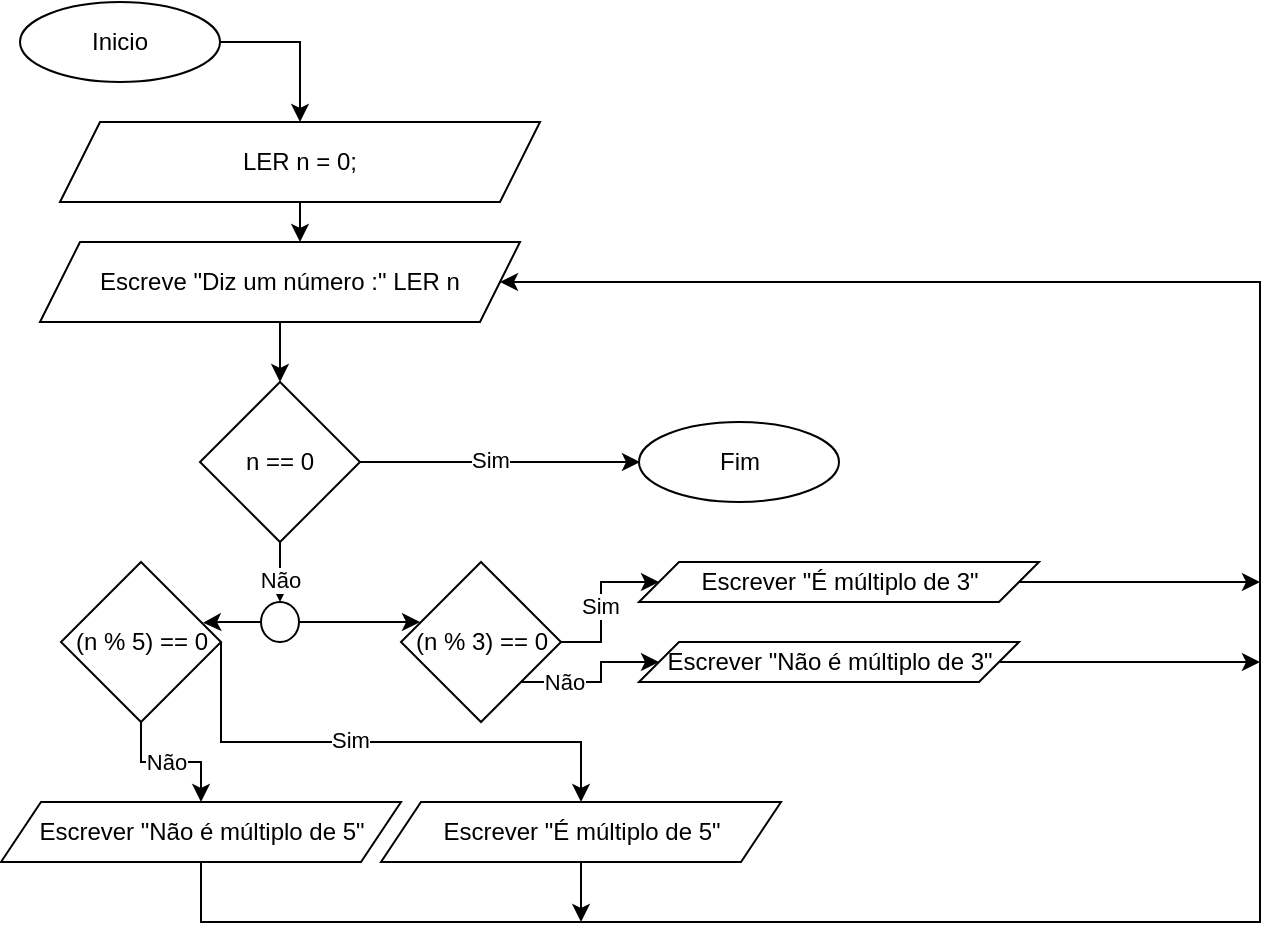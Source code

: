 <mxfile version="28.2.5">
  <diagram name="Página-1" id="bUJeoU7_6m42buMJ5uw1">
    <mxGraphModel dx="945" dy="524" grid="1" gridSize="10" guides="1" tooltips="1" connect="1" arrows="1" fold="1" page="1" pageScale="1" pageWidth="827" pageHeight="1169" math="0" shadow="0">
      <root>
        <mxCell id="0" />
        <mxCell id="1" parent="0" />
        <mxCell id="y6Vcdkbb8RHod7NcVNtX-4" style="edgeStyle=orthogonalEdgeStyle;rounded=0;orthogonalLoop=1;jettySize=auto;html=1;entryX=0.5;entryY=0;entryDx=0;entryDy=0;" edge="1" parent="1" source="y6Vcdkbb8RHod7NcVNtX-1" target="y6Vcdkbb8RHod7NcVNtX-3">
          <mxGeometry relative="1" as="geometry">
            <Array as="points">
              <mxPoint x="150" y="30" />
            </Array>
          </mxGeometry>
        </mxCell>
        <mxCell id="y6Vcdkbb8RHod7NcVNtX-1" value="Inicio" style="ellipse;whiteSpace=wrap;html=1;" vertex="1" parent="1">
          <mxGeometry x="10" y="10" width="100" height="40" as="geometry" />
        </mxCell>
        <mxCell id="y6Vcdkbb8RHod7NcVNtX-45" style="edgeStyle=orthogonalEdgeStyle;rounded=0;orthogonalLoop=1;jettySize=auto;html=1;" edge="1" parent="1" source="y6Vcdkbb8RHod7NcVNtX-2" target="y6Vcdkbb8RHod7NcVNtX-43">
          <mxGeometry relative="1" as="geometry" />
        </mxCell>
        <mxCell id="y6Vcdkbb8RHod7NcVNtX-2" value="Escreve &quot;Diz um número :&quot; LER n" style="shape=parallelogram;perimeter=parallelogramPerimeter;whiteSpace=wrap;html=1;fixedSize=1;" vertex="1" parent="1">
          <mxGeometry x="20" y="130" width="240" height="40" as="geometry" />
        </mxCell>
        <mxCell id="y6Vcdkbb8RHod7NcVNtX-3" value="LER n = 0;" style="shape=parallelogram;perimeter=parallelogramPerimeter;whiteSpace=wrap;html=1;fixedSize=1;" vertex="1" parent="1">
          <mxGeometry x="30" y="70" width="240" height="40" as="geometry" />
        </mxCell>
        <mxCell id="y6Vcdkbb8RHod7NcVNtX-5" style="edgeStyle=orthogonalEdgeStyle;rounded=0;orthogonalLoop=1;jettySize=auto;html=1;entryX=0.542;entryY=0;entryDx=0;entryDy=0;entryPerimeter=0;" edge="1" parent="1" source="y6Vcdkbb8RHod7NcVNtX-3" target="y6Vcdkbb8RHod7NcVNtX-2">
          <mxGeometry relative="1" as="geometry" />
        </mxCell>
        <mxCell id="y6Vcdkbb8RHod7NcVNtX-14" style="edgeStyle=orthogonalEdgeStyle;rounded=0;orthogonalLoop=1;jettySize=auto;html=1;entryX=0.5;entryY=0;entryDx=0;entryDy=0;" edge="1" parent="1" source="y6Vcdkbb8RHod7NcVNtX-6" target="y6Vcdkbb8RHod7NcVNtX-13">
          <mxGeometry relative="1" as="geometry" />
        </mxCell>
        <mxCell id="y6Vcdkbb8RHod7NcVNtX-15" value="Não" style="edgeLabel;html=1;align=center;verticalAlign=middle;resizable=0;points=[];" vertex="1" connectable="0" parent="y6Vcdkbb8RHod7NcVNtX-14">
          <mxGeometry x="-0.066" relative="1" as="geometry">
            <mxPoint as="offset" />
          </mxGeometry>
        </mxCell>
        <mxCell id="y6Vcdkbb8RHod7NcVNtX-21" style="edgeStyle=orthogonalEdgeStyle;rounded=0;orthogonalLoop=1;jettySize=auto;html=1;entryX=0.5;entryY=0;entryDx=0;entryDy=0;exitX=1;exitY=0.5;exitDx=0;exitDy=0;" edge="1" parent="1" source="y6Vcdkbb8RHod7NcVNtX-6" target="y6Vcdkbb8RHod7NcVNtX-12">
          <mxGeometry relative="1" as="geometry">
            <Array as="points">
              <mxPoint x="110.5" y="380" />
              <mxPoint x="290.5" y="380" />
            </Array>
          </mxGeometry>
        </mxCell>
        <mxCell id="y6Vcdkbb8RHod7NcVNtX-22" value="Sim" style="edgeLabel;html=1;align=center;verticalAlign=middle;resizable=0;points=[];" vertex="1" connectable="0" parent="y6Vcdkbb8RHod7NcVNtX-21">
          <mxGeometry x="-0.123" y="1" relative="1" as="geometry">
            <mxPoint as="offset" />
          </mxGeometry>
        </mxCell>
        <mxCell id="y6Vcdkbb8RHod7NcVNtX-6" value="(n % 5) == 0" style="rhombus;whiteSpace=wrap;html=1;" vertex="1" parent="1">
          <mxGeometry x="30.5" y="290" width="80" height="80" as="geometry" />
        </mxCell>
        <mxCell id="y6Vcdkbb8RHod7NcVNtX-25" style="edgeStyle=orthogonalEdgeStyle;rounded=0;orthogonalLoop=1;jettySize=auto;html=1;entryX=0;entryY=0.5;entryDx=0;entryDy=0;" edge="1" parent="1" source="y6Vcdkbb8RHod7NcVNtX-8" target="y6Vcdkbb8RHod7NcVNtX-24">
          <mxGeometry relative="1" as="geometry" />
        </mxCell>
        <mxCell id="y6Vcdkbb8RHod7NcVNtX-26" value="Sim" style="edgeLabel;html=1;align=center;verticalAlign=middle;resizable=0;points=[];" vertex="1" connectable="0" parent="y6Vcdkbb8RHod7NcVNtX-25">
          <mxGeometry x="-0.044" y="1" relative="1" as="geometry">
            <mxPoint as="offset" />
          </mxGeometry>
        </mxCell>
        <mxCell id="y6Vcdkbb8RHod7NcVNtX-29" style="edgeStyle=orthogonalEdgeStyle;rounded=0;orthogonalLoop=1;jettySize=auto;html=1;exitX=1;exitY=1;exitDx=0;exitDy=0;entryX=0;entryY=0.5;entryDx=0;entryDy=0;" edge="1" parent="1" source="y6Vcdkbb8RHod7NcVNtX-8" target="y6Vcdkbb8RHod7NcVNtX-27">
          <mxGeometry relative="1" as="geometry" />
        </mxCell>
        <mxCell id="y6Vcdkbb8RHod7NcVNtX-30" value="Não" style="edgeLabel;html=1;align=center;verticalAlign=middle;resizable=0;points=[];" vertex="1" connectable="0" parent="y6Vcdkbb8RHod7NcVNtX-29">
          <mxGeometry x="-0.468" relative="1" as="geometry">
            <mxPoint as="offset" />
          </mxGeometry>
        </mxCell>
        <mxCell id="y6Vcdkbb8RHod7NcVNtX-8" value="(n % 3) == 0" style="rhombus;whiteSpace=wrap;html=1;" vertex="1" parent="1">
          <mxGeometry x="200.5" y="290" width="80" height="80" as="geometry" />
        </mxCell>
        <mxCell id="y6Vcdkbb8RHod7NcVNtX-54" style="edgeStyle=orthogonalEdgeStyle;rounded=0;orthogonalLoop=1;jettySize=auto;html=1;" edge="1" parent="1" source="y6Vcdkbb8RHod7NcVNtX-12">
          <mxGeometry relative="1" as="geometry">
            <mxPoint x="290.5" y="470" as="targetPoint" />
          </mxGeometry>
        </mxCell>
        <mxCell id="y6Vcdkbb8RHod7NcVNtX-12" value="Escrever &quot;É múltiplo de 5&quot;" style="shape=parallelogram;perimeter=parallelogramPerimeter;whiteSpace=wrap;html=1;fixedSize=1;" vertex="1" parent="1">
          <mxGeometry x="190.5" y="410" width="200" height="30" as="geometry" />
        </mxCell>
        <mxCell id="y6Vcdkbb8RHod7NcVNtX-53" style="edgeStyle=orthogonalEdgeStyle;rounded=0;orthogonalLoop=1;jettySize=auto;html=1;entryX=1;entryY=0.5;entryDx=0;entryDy=0;" edge="1" parent="1" source="y6Vcdkbb8RHod7NcVNtX-13" target="y6Vcdkbb8RHod7NcVNtX-2">
          <mxGeometry relative="1" as="geometry">
            <Array as="points">
              <mxPoint x="101" y="470" />
              <mxPoint x="630" y="470" />
              <mxPoint x="630" y="150" />
            </Array>
          </mxGeometry>
        </mxCell>
        <mxCell id="y6Vcdkbb8RHod7NcVNtX-13" value="Escrever &quot;Não é múltiplo de 5&quot;" style="shape=parallelogram;perimeter=parallelogramPerimeter;whiteSpace=wrap;html=1;fixedSize=1;" vertex="1" parent="1">
          <mxGeometry x="0.5" y="410" width="200" height="30" as="geometry" />
        </mxCell>
        <mxCell id="y6Vcdkbb8RHod7NcVNtX-56" style="edgeStyle=orthogonalEdgeStyle;rounded=0;orthogonalLoop=1;jettySize=auto;html=1;" edge="1" parent="1" source="y6Vcdkbb8RHod7NcVNtX-24">
          <mxGeometry relative="1" as="geometry">
            <mxPoint x="630" y="300" as="targetPoint" />
          </mxGeometry>
        </mxCell>
        <mxCell id="y6Vcdkbb8RHod7NcVNtX-24" value="Escrever &quot;É múltiplo de 3&quot;" style="shape=parallelogram;perimeter=parallelogramPerimeter;whiteSpace=wrap;html=1;fixedSize=1;" vertex="1" parent="1">
          <mxGeometry x="319.5" y="290" width="200" height="20" as="geometry" />
        </mxCell>
        <mxCell id="y6Vcdkbb8RHod7NcVNtX-55" style="edgeStyle=orthogonalEdgeStyle;rounded=0;orthogonalLoop=1;jettySize=auto;html=1;" edge="1" parent="1" source="y6Vcdkbb8RHod7NcVNtX-27">
          <mxGeometry relative="1" as="geometry">
            <mxPoint x="630" y="340" as="targetPoint" />
          </mxGeometry>
        </mxCell>
        <mxCell id="y6Vcdkbb8RHod7NcVNtX-27" value="Escrever &quot;Não é múltiplo de 3&quot;" style="shape=parallelogram;perimeter=parallelogramPerimeter;whiteSpace=wrap;html=1;fixedSize=1;" vertex="1" parent="1">
          <mxGeometry x="319.5" y="330" width="190" height="20" as="geometry" />
        </mxCell>
        <mxCell id="y6Vcdkbb8RHod7NcVNtX-36" value="Fim" style="ellipse;whiteSpace=wrap;html=1;" vertex="1" parent="1">
          <mxGeometry x="319.5" y="220" width="100" height="40" as="geometry" />
        </mxCell>
        <mxCell id="y6Vcdkbb8RHod7NcVNtX-46" style="edgeStyle=orthogonalEdgeStyle;rounded=0;orthogonalLoop=1;jettySize=auto;html=1;" edge="1" parent="1" source="y6Vcdkbb8RHod7NcVNtX-43">
          <mxGeometry relative="1" as="geometry">
            <mxPoint x="140" y="310" as="targetPoint" />
          </mxGeometry>
        </mxCell>
        <mxCell id="y6Vcdkbb8RHod7NcVNtX-47" value="Não" style="edgeLabel;html=1;align=center;verticalAlign=middle;resizable=0;points=[];" vertex="1" connectable="0" parent="y6Vcdkbb8RHod7NcVNtX-46">
          <mxGeometry x="0.212" relative="1" as="geometry">
            <mxPoint as="offset" />
          </mxGeometry>
        </mxCell>
        <mxCell id="y6Vcdkbb8RHod7NcVNtX-51" style="edgeStyle=orthogonalEdgeStyle;rounded=0;orthogonalLoop=1;jettySize=auto;html=1;" edge="1" parent="1" source="y6Vcdkbb8RHod7NcVNtX-43">
          <mxGeometry relative="1" as="geometry">
            <mxPoint x="320" y="240" as="targetPoint" />
          </mxGeometry>
        </mxCell>
        <mxCell id="y6Vcdkbb8RHod7NcVNtX-52" value="Sim" style="edgeLabel;html=1;align=center;verticalAlign=middle;resizable=0;points=[];" vertex="1" connectable="0" parent="y6Vcdkbb8RHod7NcVNtX-51">
          <mxGeometry x="-0.082" y="1" relative="1" as="geometry">
            <mxPoint as="offset" />
          </mxGeometry>
        </mxCell>
        <mxCell id="y6Vcdkbb8RHod7NcVNtX-43" value="n == 0" style="rhombus;whiteSpace=wrap;html=1;" vertex="1" parent="1">
          <mxGeometry x="100" y="200" width="80" height="80" as="geometry" />
        </mxCell>
        <mxCell id="y6Vcdkbb8RHod7NcVNtX-48" value="" style="ellipse;whiteSpace=wrap;html=1;" vertex="1" parent="1">
          <mxGeometry x="130.5" y="310" width="19" height="20" as="geometry" />
        </mxCell>
        <mxCell id="y6Vcdkbb8RHod7NcVNtX-49" style="edgeStyle=orthogonalEdgeStyle;rounded=0;orthogonalLoop=1;jettySize=auto;html=1;entryX=0.888;entryY=0.379;entryDx=0;entryDy=0;entryPerimeter=0;" edge="1" parent="1" source="y6Vcdkbb8RHod7NcVNtX-48" target="y6Vcdkbb8RHod7NcVNtX-6">
          <mxGeometry relative="1" as="geometry" />
        </mxCell>
        <mxCell id="y6Vcdkbb8RHod7NcVNtX-50" style="edgeStyle=orthogonalEdgeStyle;rounded=0;orthogonalLoop=1;jettySize=auto;html=1;entryX=0.119;entryY=0.375;entryDx=0;entryDy=0;entryPerimeter=0;" edge="1" parent="1" source="y6Vcdkbb8RHod7NcVNtX-48" target="y6Vcdkbb8RHod7NcVNtX-8">
          <mxGeometry relative="1" as="geometry" />
        </mxCell>
      </root>
    </mxGraphModel>
  </diagram>
</mxfile>
